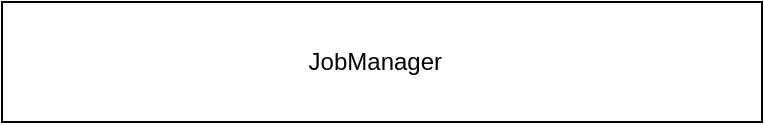 <mxfile version="22.0.3" type="device">
  <diagram name="第 1 页" id="vsOGU07KWZ9WdCyzXyXh">
    <mxGraphModel dx="954" dy="629" grid="1" gridSize="10" guides="1" tooltips="1" connect="1" arrows="1" fold="1" page="1" pageScale="1" pageWidth="827" pageHeight="1169" math="0" shadow="0">
      <root>
        <mxCell id="0" />
        <mxCell id="1" parent="0" />
        <mxCell id="M8AiuZ8uqF3TKXBePWHi-1" value="JobManager&amp;nbsp;&amp;nbsp;" style="rounded=0;whiteSpace=wrap;html=1;" vertex="1" parent="1">
          <mxGeometry x="70" y="120" width="380" height="60" as="geometry" />
        </mxCell>
      </root>
    </mxGraphModel>
  </diagram>
</mxfile>
